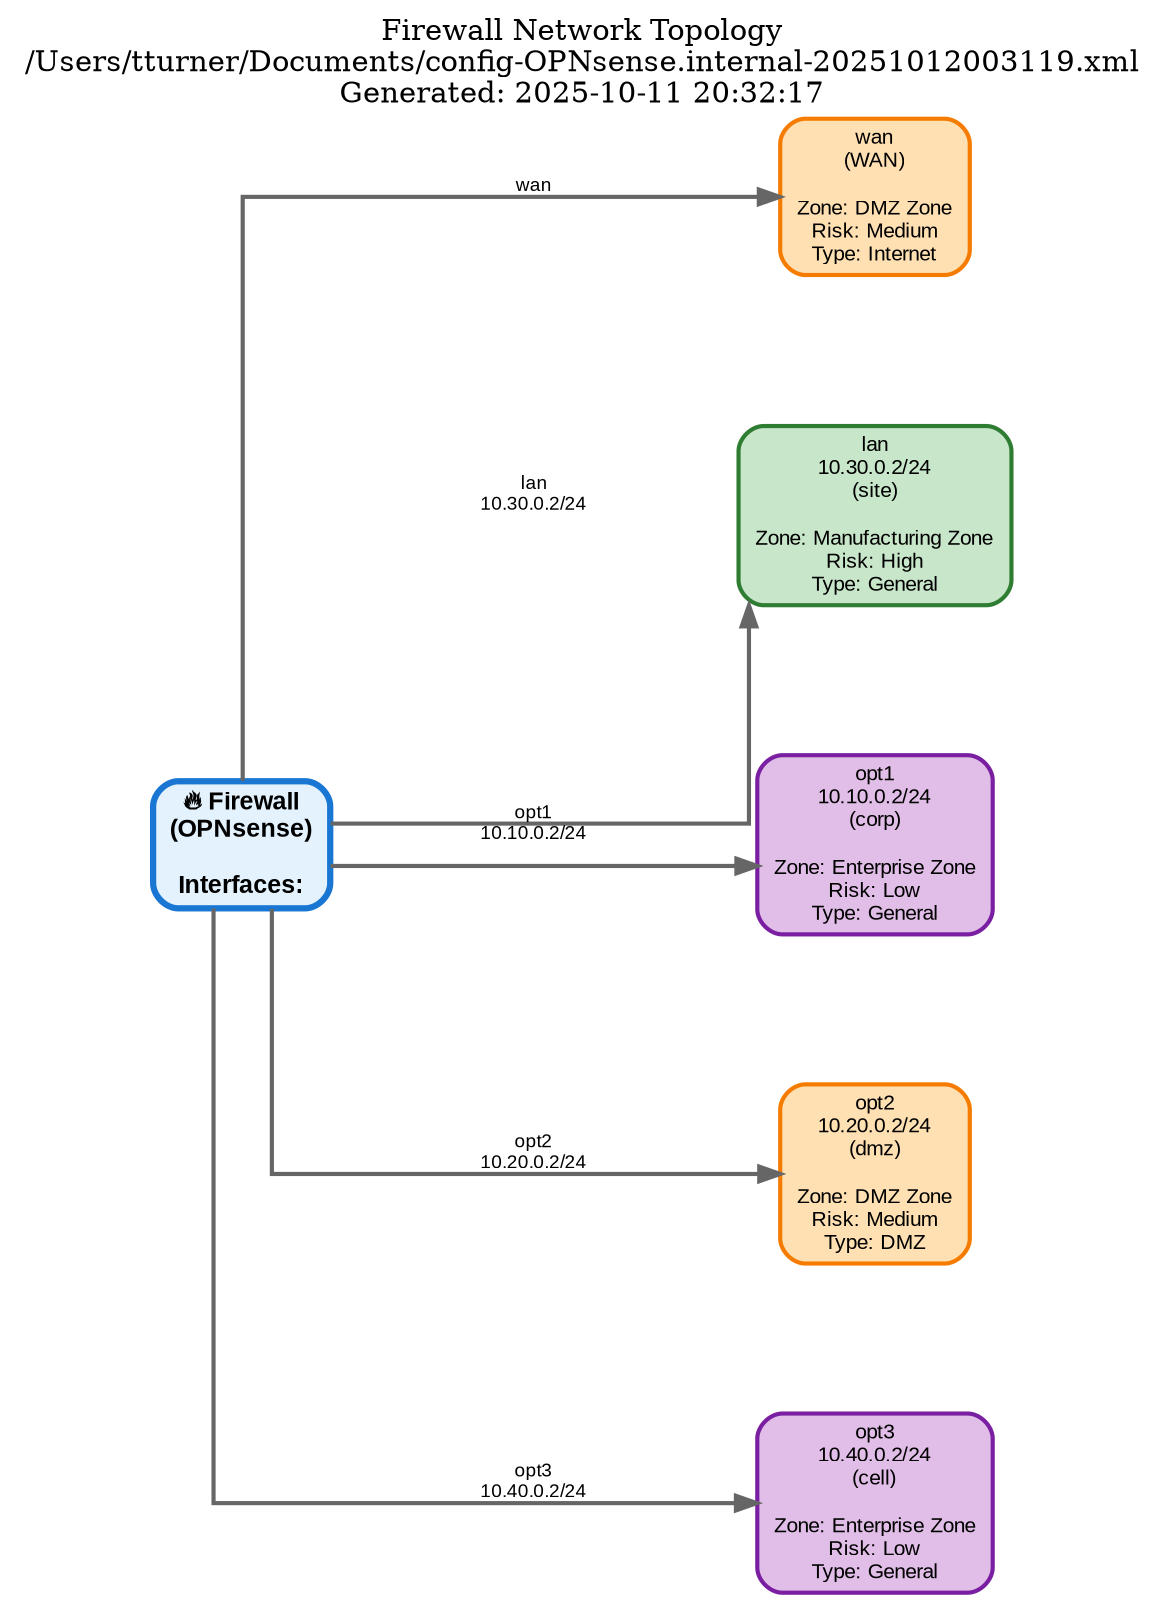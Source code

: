 digraph FirewallTopology {
  rankdir=LR;
  node [fontname="Arial", fontsize=10];
  edge [fontname="Arial", fontsize=9];
  bgcolor=white;
  splines=ortho;
  nodesep=1.0;
  ranksep=2.0;

  label="Firewall Network Topology\n/Users/tturner/Documents/config-OPNsense.internal-20251012003119.xml\nGenerated: 2025-10-11 20:32:17";
  labelloc=t;
  fontsize=14;

  // Central Firewall
  firewall [
    label="🔥 Firewall\n(OPNsense)\n\nInterfaces:";
    shape=box;
    style="filled,rounded";
    fillcolor="#e3f2fd";
    color="#1976d2";
    penwidth=3;
    fontsize=12;
    fontname="Arial Bold";
  ];

  // Network Segments
  net_wan [
    label="wan\n(WAN)\n\nZone: DMZ Zone\nRisk: Medium\nType: Internet";
    shape=box;
    style="filled,rounded";
    fillcolor="#ffe0b2";
    color="#f57c00";
    penwidth=2;
    fontsize=10;
  ];
  net_lan [
    label="lan\n10.30.0.2/24\n(site)\n\nZone: Manufacturing Zone\nRisk: High\nType: General";
    shape=box;
    style="filled,rounded";
    fillcolor="#c8e6c9";
    color="#2e7d32";
    penwidth=2;
    fontsize=10;
  ];
  net_opt1 [
    label="opt1\n10.10.0.2/24\n(corp)\n\nZone: Enterprise Zone\nRisk: Low\nType: General";
    shape=box;
    style="filled,rounded";
    fillcolor="#e1bee7";
    color="#7b1fa2";
    penwidth=2;
    fontsize=10;
  ];
  net_opt2 [
    label="opt2\n10.20.0.2/24\n(dmz)\n\nZone: DMZ Zone\nRisk: Medium\nType: DMZ";
    shape=box;
    style="filled,rounded";
    fillcolor="#ffe0b2";
    color="#f57c00";
    penwidth=2;
    fontsize=10;
  ];
  net_opt3 [
    label="opt3\n10.40.0.2/24\n(cell)\n\nZone: Enterprise Zone\nRisk: Low\nType: General";
    shape=box;
    style="filled,rounded";
    fillcolor="#e1bee7";
    color="#7b1fa2";
    penwidth=2;
    fontsize=10;
  ];

  // Firewall to Network Connections
  firewall -> net_opt2 [
    label="opt2\n10.20.0.2/24";
    fontsize=9;
    color="#666666";
    penwidth=2;
  ];
  firewall -> net_opt3 [
    label="opt3\n10.40.0.2/24";
    fontsize=9;
    color="#666666";
    penwidth=2;
  ];
  firewall -> net_wan [
    label="wan";
    fontsize=9;
    color="#666666";
    penwidth=2;
  ];
  firewall -> net_lan [
    label="lan\n10.30.0.2/24";
    fontsize=9;
    color="#666666";
    penwidth=2;
  ];
  firewall -> net_opt1 [
    label="opt1\n10.10.0.2/24";
    fontsize=9;
    color="#666666";
    penwidth=2;
  ];

  // Security Rules (as edge labels)
}
